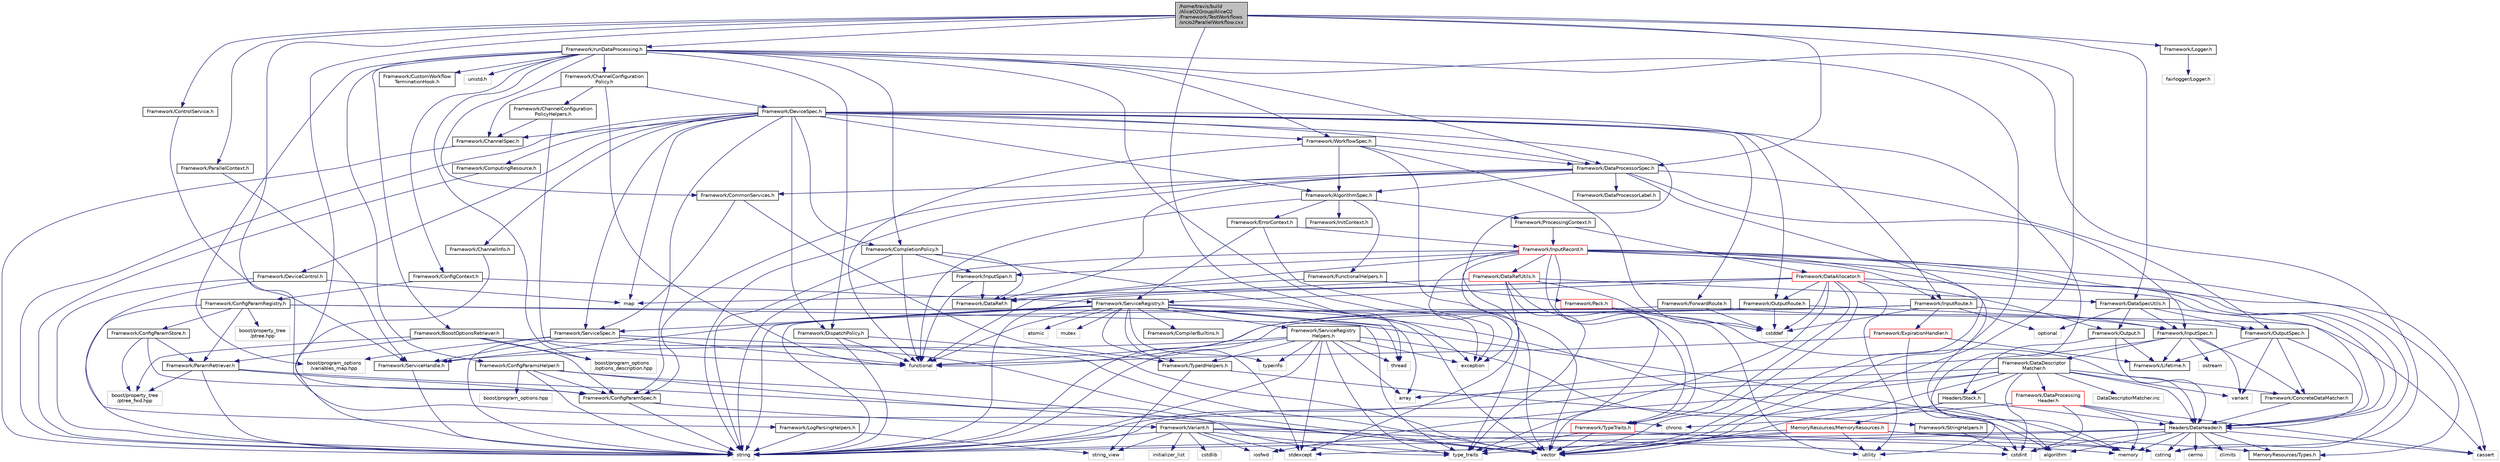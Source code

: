 digraph "/home/travis/build/AliceO2Group/AliceO2/Framework/TestWorkflows/src/o2ParallelWorkflow.cxx"
{
 // INTERACTIVE_SVG=YES
  bgcolor="transparent";
  edge [fontname="Helvetica",fontsize="10",labelfontname="Helvetica",labelfontsize="10"];
  node [fontname="Helvetica",fontsize="10",shape=record];
  Node0 [label="/home/travis/build\l/AliceO2Group/AliceO2\l/Framework/TestWorkflows\l/src/o2ParallelWorkflow.cxx",height=0.2,width=0.4,color="black", fillcolor="grey75", style="filled", fontcolor="black"];
  Node0 -> Node1 [color="midnightblue",fontsize="10",style="solid",fontname="Helvetica"];
  Node1 [label="Framework/ConfigParamSpec.h",height=0.2,width=0.4,color="black",URL="$d0/d1c/ConfigParamSpec_8h.html"];
  Node1 -> Node2 [color="midnightblue",fontsize="10",style="solid",fontname="Helvetica"];
  Node2 [label="Framework/Variant.h",height=0.2,width=0.4,color="black",URL="$de/d56/Variant_8h.html"];
  Node2 -> Node3 [color="midnightblue",fontsize="10",style="solid",fontname="Helvetica"];
  Node3 [label="type_traits",height=0.2,width=0.4,color="grey75"];
  Node2 -> Node4 [color="midnightblue",fontsize="10",style="solid",fontname="Helvetica"];
  Node4 [label="cstring",height=0.2,width=0.4,color="grey75"];
  Node2 -> Node5 [color="midnightblue",fontsize="10",style="solid",fontname="Helvetica"];
  Node5 [label="cstdint",height=0.2,width=0.4,color="grey75"];
  Node2 -> Node6 [color="midnightblue",fontsize="10",style="solid",fontname="Helvetica"];
  Node6 [label="cstdlib",height=0.2,width=0.4,color="grey75"];
  Node2 -> Node7 [color="midnightblue",fontsize="10",style="solid",fontname="Helvetica"];
  Node7 [label="stdexcept",height=0.2,width=0.4,color="grey75"];
  Node2 -> Node8 [color="midnightblue",fontsize="10",style="solid",fontname="Helvetica"];
  Node8 [label="iosfwd",height=0.2,width=0.4,color="grey75"];
  Node2 -> Node9 [color="midnightblue",fontsize="10",style="solid",fontname="Helvetica"];
  Node9 [label="initializer_list",height=0.2,width=0.4,color="grey75"];
  Node2 -> Node10 [color="midnightblue",fontsize="10",style="solid",fontname="Helvetica"];
  Node10 [label="string_view",height=0.2,width=0.4,color="grey75"];
  Node2 -> Node11 [color="midnightblue",fontsize="10",style="solid",fontname="Helvetica"];
  Node11 [label="string",height=0.2,width=0.4,color="grey75"];
  Node1 -> Node11 [color="midnightblue",fontsize="10",style="solid",fontname="Helvetica"];
  Node0 -> Node12 [color="midnightblue",fontsize="10",style="solid",fontname="Helvetica"];
  Node12 [label="chrono",height=0.2,width=0.4,color="grey75"];
  Node0 -> Node13 [color="midnightblue",fontsize="10",style="solid",fontname="Helvetica"];
  Node13 [label="thread",height=0.2,width=0.4,color="grey75"];
  Node0 -> Node14 [color="midnightblue",fontsize="10",style="solid",fontname="Helvetica"];
  Node14 [label="vector",height=0.2,width=0.4,color="grey75"];
  Node0 -> Node15 [color="midnightblue",fontsize="10",style="solid",fontname="Helvetica"];
  Node15 [label="Framework/runDataProcessing.h",height=0.2,width=0.4,color="black",URL="$db/dd0/runDataProcessing_8h.html"];
  Node15 -> Node16 [color="midnightblue",fontsize="10",style="solid",fontname="Helvetica"];
  Node16 [label="Framework/ChannelConfiguration\lPolicy.h",height=0.2,width=0.4,color="black",URL="$dd/d0f/ChannelConfigurationPolicy_8h.html"];
  Node16 -> Node17 [color="midnightblue",fontsize="10",style="solid",fontname="Helvetica"];
  Node17 [label="Framework/ChannelConfiguration\lPolicyHelpers.h",height=0.2,width=0.4,color="black",URL="$d6/d05/ChannelConfigurationPolicyHelpers_8h.html"];
  Node17 -> Node18 [color="midnightblue",fontsize="10",style="solid",fontname="Helvetica"];
  Node18 [label="Framework/ChannelSpec.h",height=0.2,width=0.4,color="black",URL="$d6/d72/ChannelSpec_8h.html"];
  Node18 -> Node11 [color="midnightblue",fontsize="10",style="solid",fontname="Helvetica"];
  Node17 -> Node19 [color="midnightblue",fontsize="10",style="solid",fontname="Helvetica"];
  Node19 [label="functional",height=0.2,width=0.4,color="grey75"];
  Node16 -> Node18 [color="midnightblue",fontsize="10",style="solid",fontname="Helvetica"];
  Node16 -> Node20 [color="midnightblue",fontsize="10",style="solid",fontname="Helvetica"];
  Node20 [label="Framework/DeviceSpec.h",height=0.2,width=0.4,color="black",URL="$df/de8/DeviceSpec_8h.html"];
  Node20 -> Node21 [color="midnightblue",fontsize="10",style="solid",fontname="Helvetica"];
  Node21 [label="Framework/WorkflowSpec.h",height=0.2,width=0.4,color="black",URL="$df/da1/WorkflowSpec_8h.html"];
  Node21 -> Node22 [color="midnightblue",fontsize="10",style="solid",fontname="Helvetica"];
  Node22 [label="Framework/DataProcessorSpec.h",height=0.2,width=0.4,color="black",URL="$d0/df4/DataProcessorSpec_8h.html"];
  Node22 -> Node23 [color="midnightblue",fontsize="10",style="solid",fontname="Helvetica"];
  Node23 [label="Framework/AlgorithmSpec.h",height=0.2,width=0.4,color="black",URL="$d0/d14/AlgorithmSpec_8h.html"];
  Node23 -> Node24 [color="midnightblue",fontsize="10",style="solid",fontname="Helvetica"];
  Node24 [label="Framework/ProcessingContext.h",height=0.2,width=0.4,color="black",URL="$de/d6a/ProcessingContext_8h.html"];
  Node24 -> Node25 [color="midnightblue",fontsize="10",style="solid",fontname="Helvetica"];
  Node25 [label="Framework/InputRecord.h",height=0.2,width=0.4,color="red",URL="$d6/d5c/InputRecord_8h.html"];
  Node25 -> Node26 [color="midnightblue",fontsize="10",style="solid",fontname="Helvetica"];
  Node26 [label="Framework/DataRef.h",height=0.2,width=0.4,color="black",URL="$d5/dfb/DataRef_8h.html"];
  Node25 -> Node27 [color="midnightblue",fontsize="10",style="solid",fontname="Helvetica"];
  Node27 [label="Framework/DataRefUtils.h",height=0.2,width=0.4,color="red",URL="$d5/db8/DataRefUtils_8h.html"];
  Node27 -> Node26 [color="midnightblue",fontsize="10",style="solid",fontname="Helvetica"];
  Node27 -> Node61 [color="midnightblue",fontsize="10",style="solid",fontname="Helvetica"];
  Node61 [label="Framework/DataSpecUtils.h",height=0.2,width=0.4,color="black",URL="$d6/d68/DataSpecUtils_8h.html"];
  Node61 -> Node62 [color="midnightblue",fontsize="10",style="solid",fontname="Helvetica"];
  Node62 [label="Framework/OutputSpec.h",height=0.2,width=0.4,color="black",URL="$db/d2d/OutputSpec_8h.html"];
  Node62 -> Node63 [color="midnightblue",fontsize="10",style="solid",fontname="Helvetica"];
  Node63 [label="Headers/DataHeader.h",height=0.2,width=0.4,color="black",URL="$dc/dcd/DataHeader_8h.html"];
  Node63 -> Node5 [color="midnightblue",fontsize="10",style="solid",fontname="Helvetica"];
  Node63 -> Node37 [color="midnightblue",fontsize="10",style="solid",fontname="Helvetica"];
  Node37 [label="memory",height=0.2,width=0.4,color="grey75"];
  Node63 -> Node64 [color="midnightblue",fontsize="10",style="solid",fontname="Helvetica"];
  Node64 [label="cassert",height=0.2,width=0.4,color="grey75"];
  Node63 -> Node4 [color="midnightblue",fontsize="10",style="solid",fontname="Helvetica"];
  Node63 -> Node65 [color="midnightblue",fontsize="10",style="solid",fontname="Helvetica"];
  Node65 [label="algorithm",height=0.2,width=0.4,color="grey75"];
  Node63 -> Node7 [color="midnightblue",fontsize="10",style="solid",fontname="Helvetica"];
  Node63 -> Node11 [color="midnightblue",fontsize="10",style="solid",fontname="Helvetica"];
  Node63 -> Node66 [color="midnightblue",fontsize="10",style="solid",fontname="Helvetica"];
  Node66 [label="climits",height=0.2,width=0.4,color="grey75"];
  Node63 -> Node39 [color="midnightblue",fontsize="10",style="solid",fontname="Helvetica"];
  Node39 [label="MemoryResources/Types.h",height=0.2,width=0.4,color="black",URL="$d7/df8/Types_8h.html"];
  Node63 -> Node67 [color="midnightblue",fontsize="10",style="solid",fontname="Helvetica"];
  Node67 [label="cerrno",height=0.2,width=0.4,color="grey75"];
  Node62 -> Node68 [color="midnightblue",fontsize="10",style="solid",fontname="Helvetica"];
  Node68 [label="Framework/Lifetime.h",height=0.2,width=0.4,color="black",URL="$dc/dca/Lifetime_8h.html"];
  Node62 -> Node69 [color="midnightblue",fontsize="10",style="solid",fontname="Helvetica"];
  Node69 [label="Framework/ConcreteDataMatcher.h",height=0.2,width=0.4,color="black",URL="$d0/d1b/ConcreteDataMatcher_8h.html"];
  Node69 -> Node63 [color="midnightblue",fontsize="10",style="solid",fontname="Helvetica"];
  Node62 -> Node70 [color="midnightblue",fontsize="10",style="solid",fontname="Helvetica"];
  Node70 [label="variant",height=0.2,width=0.4,color="grey75"];
  Node61 -> Node71 [color="midnightblue",fontsize="10",style="solid",fontname="Helvetica"];
  Node71 [label="Framework/InputSpec.h",height=0.2,width=0.4,color="black",URL="$d5/d3f/InputSpec_8h.html"];
  Node71 -> Node68 [color="midnightblue",fontsize="10",style="solid",fontname="Helvetica"];
  Node71 -> Node69 [color="midnightblue",fontsize="10",style="solid",fontname="Helvetica"];
  Node71 -> Node72 [color="midnightblue",fontsize="10",style="solid",fontname="Helvetica"];
  Node72 [label="Framework/DataDescriptor\lMatcher.h",height=0.2,width=0.4,color="black",URL="$d3/da3/DataDescriptorMatcher_8h.html"];
  Node72 -> Node69 [color="midnightblue",fontsize="10",style="solid",fontname="Helvetica"];
  Node72 -> Node73 [color="midnightblue",fontsize="10",style="solid",fontname="Helvetica"];
  Node73 [label="Framework/DataProcessing\lHeader.h",height=0.2,width=0.4,color="red",URL="$d6/dc9/DataProcessingHeader_8h.html"];
  Node73 -> Node63 [color="midnightblue",fontsize="10",style="solid",fontname="Helvetica"];
  Node73 -> Node5 [color="midnightblue",fontsize="10",style="solid",fontname="Helvetica"];
  Node73 -> Node37 [color="midnightblue",fontsize="10",style="solid",fontname="Helvetica"];
  Node73 -> Node64 [color="midnightblue",fontsize="10",style="solid",fontname="Helvetica"];
  Node73 -> Node12 [color="midnightblue",fontsize="10",style="solid",fontname="Helvetica"];
  Node72 -> Node63 [color="midnightblue",fontsize="10",style="solid",fontname="Helvetica"];
  Node72 -> Node75 [color="midnightblue",fontsize="10",style="solid",fontname="Helvetica"];
  Node75 [label="Headers/Stack.h",height=0.2,width=0.4,color="black",URL="$d4/d00/Headers_2include_2Headers_2Stack_8h.html"];
  Node75 -> Node76 [color="midnightblue",fontsize="10",style="solid",fontname="Helvetica"];
  Node76 [label="MemoryResources/MemoryResources.h",height=0.2,width=0.4,color="red",URL="$dc/d03/MemoryResources_8h.html"];
  Node76 -> Node4 [color="midnightblue",fontsize="10",style="solid",fontname="Helvetica"];
  Node76 -> Node11 [color="midnightblue",fontsize="10",style="solid",fontname="Helvetica"];
  Node76 -> Node3 [color="midnightblue",fontsize="10",style="solid",fontname="Helvetica"];
  Node76 -> Node48 [color="midnightblue",fontsize="10",style="solid",fontname="Helvetica"];
  Node48 [label="utility",height=0.2,width=0.4,color="grey75"];
  Node76 -> Node14 [color="midnightblue",fontsize="10",style="solid",fontname="Helvetica"];
  Node76 -> Node39 [color="midnightblue",fontsize="10",style="solid",fontname="Helvetica"];
  Node75 -> Node63 [color="midnightblue",fontsize="10",style="solid",fontname="Helvetica"];
  Node72 -> Node49 [color="midnightblue",fontsize="10",style="solid",fontname="Helvetica"];
  Node49 [label="array",height=0.2,width=0.4,color="grey75"];
  Node72 -> Node5 [color="midnightblue",fontsize="10",style="solid",fontname="Helvetica"];
  Node72 -> Node8 [color="midnightblue",fontsize="10",style="solid",fontname="Helvetica"];
  Node72 -> Node11 [color="midnightblue",fontsize="10",style="solid",fontname="Helvetica"];
  Node72 -> Node70 [color="midnightblue",fontsize="10",style="solid",fontname="Helvetica"];
  Node72 -> Node14 [color="midnightblue",fontsize="10",style="solid",fontname="Helvetica"];
  Node72 -> Node86 [color="midnightblue",fontsize="10",style="solid",fontname="Helvetica"];
  Node86 [label="DataDescriptorMatcher.inc",height=0.2,width=0.4,color="grey75"];
  Node71 -> Node11 [color="midnightblue",fontsize="10",style="solid",fontname="Helvetica"];
  Node71 -> Node87 [color="midnightblue",fontsize="10",style="solid",fontname="Helvetica"];
  Node87 [label="ostream",height=0.2,width=0.4,color="grey75"];
  Node71 -> Node70 [color="midnightblue",fontsize="10",style="solid",fontname="Helvetica"];
  Node61 -> Node63 [color="midnightblue",fontsize="10",style="solid",fontname="Helvetica"];
  Node61 -> Node88 [color="midnightblue",fontsize="10",style="solid",fontname="Helvetica"];
  Node88 [label="Framework/Output.h",height=0.2,width=0.4,color="black",URL="$d3/ddf/Output_8h.html"];
  Node88 -> Node63 [color="midnightblue",fontsize="10",style="solid",fontname="Helvetica"];
  Node88 -> Node68 [color="midnightblue",fontsize="10",style="solid",fontname="Helvetica"];
  Node88 -> Node75 [color="midnightblue",fontsize="10",style="solid",fontname="Helvetica"];
  Node61 -> Node89 [color="midnightblue",fontsize="10",style="solid",fontname="Helvetica"];
  Node89 [label="optional",height=0.2,width=0.4,color="grey75"];
  Node27 -> Node42 [color="midnightblue",fontsize="10",style="solid",fontname="Helvetica"];
  Node42 [label="Framework/TypeTraits.h",height=0.2,width=0.4,color="red",URL="$d0/d95/TypeTraits_8h.html"];
  Node42 -> Node3 [color="midnightblue",fontsize="10",style="solid",fontname="Helvetica"];
  Node42 -> Node14 [color="midnightblue",fontsize="10",style="solid",fontname="Helvetica"];
  Node42 -> Node37 [color="midnightblue",fontsize="10",style="solid",fontname="Helvetica"];
  Node27 -> Node63 [color="midnightblue",fontsize="10",style="solid",fontname="Helvetica"];
  Node27 -> Node7 [color="midnightblue",fontsize="10",style="solid",fontname="Helvetica"];
  Node27 -> Node3 [color="midnightblue",fontsize="10",style="solid",fontname="Helvetica"];
  Node25 -> Node92 [color="midnightblue",fontsize="10",style="solid",fontname="Helvetica"];
  Node92 [label="Framework/InputRoute.h",height=0.2,width=0.4,color="black",URL="$d5/d19/InputRoute_8h.html"];
  Node92 -> Node93 [color="midnightblue",fontsize="10",style="solid",fontname="Helvetica"];
  Node93 [label="Framework/ExpirationHandler.h",height=0.2,width=0.4,color="red",URL="$d2/dd9/ExpirationHandler_8h.html"];
  Node93 -> Node68 [color="midnightblue",fontsize="10",style="solid",fontname="Helvetica"];
  Node93 -> Node5 [color="midnightblue",fontsize="10",style="solid",fontname="Helvetica"];
  Node93 -> Node19 [color="midnightblue",fontsize="10",style="solid",fontname="Helvetica"];
  Node92 -> Node71 [color="midnightblue",fontsize="10",style="solid",fontname="Helvetica"];
  Node92 -> Node95 [color="midnightblue",fontsize="10",style="solid",fontname="Helvetica"];
  Node95 [label="cstddef",height=0.2,width=0.4,color="grey75"];
  Node92 -> Node11 [color="midnightblue",fontsize="10",style="solid",fontname="Helvetica"];
  Node92 -> Node19 [color="midnightblue",fontsize="10",style="solid",fontname="Helvetica"];
  Node92 -> Node89 [color="midnightblue",fontsize="10",style="solid",fontname="Helvetica"];
  Node25 -> Node42 [color="midnightblue",fontsize="10",style="solid",fontname="Helvetica"];
  Node25 -> Node96 [color="midnightblue",fontsize="10",style="solid",fontname="Helvetica"];
  Node96 [label="Framework/InputSpan.h",height=0.2,width=0.4,color="black",URL="$da/d0f/InputSpan_8h.html"];
  Node96 -> Node26 [color="midnightblue",fontsize="10",style="solid",fontname="Helvetica"];
  Node96 -> Node19 [color="midnightblue",fontsize="10",style="solid",fontname="Helvetica"];
  Node25 -> Node39 [color="midnightblue",fontsize="10",style="solid",fontname="Helvetica"];
  Node25 -> Node63 [color="midnightblue",fontsize="10",style="solid",fontname="Helvetica"];
  Node25 -> Node11 [color="midnightblue",fontsize="10",style="solid",fontname="Helvetica"];
  Node25 -> Node14 [color="midnightblue",fontsize="10",style="solid",fontname="Helvetica"];
  Node25 -> Node4 [color="midnightblue",fontsize="10",style="solid",fontname="Helvetica"];
  Node25 -> Node64 [color="midnightblue",fontsize="10",style="solid",fontname="Helvetica"];
  Node25 -> Node99 [color="midnightblue",fontsize="10",style="solid",fontname="Helvetica"];
  Node99 [label="exception",height=0.2,width=0.4,color="grey75"];
  Node25 -> Node37 [color="midnightblue",fontsize="10",style="solid",fontname="Helvetica"];
  Node25 -> Node3 [color="midnightblue",fontsize="10",style="solid",fontname="Helvetica"];
  Node24 -> Node100 [color="midnightblue",fontsize="10",style="solid",fontname="Helvetica"];
  Node100 [label="Framework/DataAllocator.h",height=0.2,width=0.4,color="red",URL="$d1/d28/DataAllocator_8h.html"];
  Node100 -> Node88 [color="midnightblue",fontsize="10",style="solid",fontname="Helvetica"];
  Node100 -> Node110 [color="midnightblue",fontsize="10",style="solid",fontname="Helvetica"];
  Node110 [label="Framework/OutputRoute.h",height=0.2,width=0.4,color="black",URL="$d6/df4/OutputRoute_8h.html"];
  Node110 -> Node62 [color="midnightblue",fontsize="10",style="solid",fontname="Helvetica"];
  Node110 -> Node95 [color="midnightblue",fontsize="10",style="solid",fontname="Helvetica"];
  Node110 -> Node11 [color="midnightblue",fontsize="10",style="solid",fontname="Helvetica"];
  Node100 -> Node42 [color="midnightblue",fontsize="10",style="solid",fontname="Helvetica"];
  Node100 -> Node113 [color="midnightblue",fontsize="10",style="solid",fontname="Helvetica"];
  Node113 [label="Framework/ServiceRegistry.h",height=0.2,width=0.4,color="black",URL="$d8/d17/ServiceRegistry_8h.html"];
  Node113 -> Node114 [color="midnightblue",fontsize="10",style="solid",fontname="Helvetica"];
  Node114 [label="Framework/ServiceHandle.h",height=0.2,width=0.4,color="black",URL="$d3/d28/ServiceHandle_8h.html"];
  Node114 -> Node11 [color="midnightblue",fontsize="10",style="solid",fontname="Helvetica"];
  Node113 -> Node115 [color="midnightblue",fontsize="10",style="solid",fontname="Helvetica"];
  Node115 [label="Framework/ServiceSpec.h",height=0.2,width=0.4,color="black",URL="$d4/d61/ServiceSpec_8h.html"];
  Node115 -> Node114 [color="midnightblue",fontsize="10",style="solid",fontname="Helvetica"];
  Node115 -> Node19 [color="midnightblue",fontsize="10",style="solid",fontname="Helvetica"];
  Node115 -> Node11 [color="midnightblue",fontsize="10",style="solid",fontname="Helvetica"];
  Node115 -> Node14 [color="midnightblue",fontsize="10",style="solid",fontname="Helvetica"];
  Node115 -> Node116 [color="midnightblue",fontsize="10",style="solid",fontname="Helvetica"];
  Node116 [label="boost/program_options\l/variables_map.hpp",height=0.2,width=0.4,color="grey75"];
  Node113 -> Node117 [color="midnightblue",fontsize="10",style="solid",fontname="Helvetica"];
  Node117 [label="Framework/ServiceRegistry\lHelpers.h",height=0.2,width=0.4,color="black",URL="$d0/d6d/ServiceRegistryHelpers_8h.html"];
  Node117 -> Node114 [color="midnightblue",fontsize="10",style="solid",fontname="Helvetica"];
  Node117 -> Node118 [color="midnightblue",fontsize="10",style="solid",fontname="Helvetica"];
  Node118 [label="Framework/TypeIdHelpers.h",height=0.2,width=0.4,color="black",URL="$d2/d9a/TypeIdHelpers_8h.html"];
  Node118 -> Node10 [color="midnightblue",fontsize="10",style="solid",fontname="Helvetica"];
  Node118 -> Node119 [color="midnightblue",fontsize="10",style="solid",fontname="Helvetica"];
  Node119 [label="Framework/StringHelpers.h",height=0.2,width=0.4,color="black",URL="$db/dff/StringHelpers_8h.html"];
  Node119 -> Node5 [color="midnightblue",fontsize="10",style="solid",fontname="Helvetica"];
  Node117 -> Node65 [color="midnightblue",fontsize="10",style="solid",fontname="Helvetica"];
  Node117 -> Node49 [color="midnightblue",fontsize="10",style="solid",fontname="Helvetica"];
  Node117 -> Node99 [color="midnightblue",fontsize="10",style="solid",fontname="Helvetica"];
  Node117 -> Node19 [color="midnightblue",fontsize="10",style="solid",fontname="Helvetica"];
  Node117 -> Node11 [color="midnightblue",fontsize="10",style="solid",fontname="Helvetica"];
  Node117 -> Node3 [color="midnightblue",fontsize="10",style="solid",fontname="Helvetica"];
  Node117 -> Node120 [color="midnightblue",fontsize="10",style="solid",fontname="Helvetica"];
  Node120 [label="typeinfo",height=0.2,width=0.4,color="grey75"];
  Node117 -> Node7 [color="midnightblue",fontsize="10",style="solid",fontname="Helvetica"];
  Node117 -> Node13 [color="midnightblue",fontsize="10",style="solid",fontname="Helvetica"];
  Node113 -> Node121 [color="midnightblue",fontsize="10",style="solid",fontname="Helvetica"];
  Node121 [label="Framework/CompilerBuiltins.h",height=0.2,width=0.4,color="black",URL="$d9/de8/CompilerBuiltins_8h.html"];
  Node113 -> Node118 [color="midnightblue",fontsize="10",style="solid",fontname="Helvetica"];
  Node113 -> Node65 [color="midnightblue",fontsize="10",style="solid",fontname="Helvetica"];
  Node113 -> Node49 [color="midnightblue",fontsize="10",style="solid",fontname="Helvetica"];
  Node113 -> Node99 [color="midnightblue",fontsize="10",style="solid",fontname="Helvetica"];
  Node113 -> Node19 [color="midnightblue",fontsize="10",style="solid",fontname="Helvetica"];
  Node113 -> Node11 [color="midnightblue",fontsize="10",style="solid",fontname="Helvetica"];
  Node113 -> Node3 [color="midnightblue",fontsize="10",style="solid",fontname="Helvetica"];
  Node113 -> Node120 [color="midnightblue",fontsize="10",style="solid",fontname="Helvetica"];
  Node113 -> Node7 [color="midnightblue",fontsize="10",style="solid",fontname="Helvetica"];
  Node113 -> Node13 [color="midnightblue",fontsize="10",style="solid",fontname="Helvetica"];
  Node113 -> Node122 [color="midnightblue",fontsize="10",style="solid",fontname="Helvetica"];
  Node122 [label="atomic",height=0.2,width=0.4,color="grey75"];
  Node113 -> Node38 [color="midnightblue",fontsize="10",style="solid",fontname="Helvetica"];
  Node38 [label="mutex",height=0.2,width=0.4,color="grey75"];
  Node100 -> Node63 [color="midnightblue",fontsize="10",style="solid",fontname="Helvetica"];
  Node100 -> Node14 [color="midnightblue",fontsize="10",style="solid",fontname="Helvetica"];
  Node100 -> Node51 [color="midnightblue",fontsize="10",style="solid",fontname="Helvetica"];
  Node51 [label="map",height=0.2,width=0.4,color="grey75"];
  Node100 -> Node11 [color="midnightblue",fontsize="10",style="solid",fontname="Helvetica"];
  Node100 -> Node48 [color="midnightblue",fontsize="10",style="solid",fontname="Helvetica"];
  Node100 -> Node3 [color="midnightblue",fontsize="10",style="solid",fontname="Helvetica"];
  Node100 -> Node95 [color="midnightblue",fontsize="10",style="solid",fontname="Helvetica"];
  Node23 -> Node123 [color="midnightblue",fontsize="10",style="solid",fontname="Helvetica"];
  Node123 [label="Framework/ErrorContext.h",height=0.2,width=0.4,color="black",URL="$d7/dad/ErrorContext_8h.html"];
  Node123 -> Node25 [color="midnightblue",fontsize="10",style="solid",fontname="Helvetica"];
  Node123 -> Node113 [color="midnightblue",fontsize="10",style="solid",fontname="Helvetica"];
  Node123 -> Node99 [color="midnightblue",fontsize="10",style="solid",fontname="Helvetica"];
  Node23 -> Node124 [color="midnightblue",fontsize="10",style="solid",fontname="Helvetica"];
  Node124 [label="Framework/InitContext.h",height=0.2,width=0.4,color="black",URL="$d4/d2b/InitContext_8h.html"];
  Node23 -> Node125 [color="midnightblue",fontsize="10",style="solid",fontname="Helvetica"];
  Node125 [label="Framework/FunctionalHelpers.h",height=0.2,width=0.4,color="black",URL="$de/d9b/FunctionalHelpers_8h.html"];
  Node125 -> Node126 [color="midnightblue",fontsize="10",style="solid",fontname="Helvetica"];
  Node126 [label="Framework/Pack.h",height=0.2,width=0.4,color="red",URL="$dd/dce/Pack_8h.html"];
  Node126 -> Node95 [color="midnightblue",fontsize="10",style="solid",fontname="Helvetica"];
  Node126 -> Node48 [color="midnightblue",fontsize="10",style="solid",fontname="Helvetica"];
  Node125 -> Node19 [color="midnightblue",fontsize="10",style="solid",fontname="Helvetica"];
  Node23 -> Node19 [color="midnightblue",fontsize="10",style="solid",fontname="Helvetica"];
  Node22 -> Node1 [color="midnightblue",fontsize="10",style="solid",fontname="Helvetica"];
  Node22 -> Node127 [color="midnightblue",fontsize="10",style="solid",fontname="Helvetica"];
  Node127 [label="Framework/DataProcessorLabel.h",height=0.2,width=0.4,color="black",URL="$d1/df2/DataProcessorLabel_8h.html"];
  Node22 -> Node26 [color="midnightblue",fontsize="10",style="solid",fontname="Helvetica"];
  Node22 -> Node71 [color="midnightblue",fontsize="10",style="solid",fontname="Helvetica"];
  Node22 -> Node62 [color="midnightblue",fontsize="10",style="solid",fontname="Helvetica"];
  Node22 -> Node128 [color="midnightblue",fontsize="10",style="solid",fontname="Helvetica"];
  Node128 [label="Framework/CommonServices.h",height=0.2,width=0.4,color="black",URL="$d8/d02/CommonServices_8h.html"];
  Node128 -> Node115 [color="midnightblue",fontsize="10",style="solid",fontname="Helvetica"];
  Node128 -> Node118 [color="midnightblue",fontsize="10",style="solid",fontname="Helvetica"];
  Node22 -> Node11 [color="midnightblue",fontsize="10",style="solid",fontname="Helvetica"];
  Node22 -> Node14 [color="midnightblue",fontsize="10",style="solid",fontname="Helvetica"];
  Node21 -> Node23 [color="midnightblue",fontsize="10",style="solid",fontname="Helvetica"];
  Node21 -> Node14 [color="midnightblue",fontsize="10",style="solid",fontname="Helvetica"];
  Node21 -> Node19 [color="midnightblue",fontsize="10",style="solid",fontname="Helvetica"];
  Node21 -> Node95 [color="midnightblue",fontsize="10",style="solid",fontname="Helvetica"];
  Node20 -> Node129 [color="midnightblue",fontsize="10",style="solid",fontname="Helvetica"];
  Node129 [label="Framework/ComputingResource.h",height=0.2,width=0.4,color="black",URL="$d8/d62/ComputingResource_8h.html"];
  Node129 -> Node11 [color="midnightblue",fontsize="10",style="solid",fontname="Helvetica"];
  Node20 -> Node22 [color="midnightblue",fontsize="10",style="solid",fontname="Helvetica"];
  Node20 -> Node18 [color="midnightblue",fontsize="10",style="solid",fontname="Helvetica"];
  Node20 -> Node130 [color="midnightblue",fontsize="10",style="solid",fontname="Helvetica"];
  Node130 [label="Framework/ChannelInfo.h",height=0.2,width=0.4,color="black",URL="$dd/de5/ChannelInfo_8h.html"];
  Node130 -> Node11 [color="midnightblue",fontsize="10",style="solid",fontname="Helvetica"];
  Node20 -> Node131 [color="midnightblue",fontsize="10",style="solid",fontname="Helvetica"];
  Node131 [label="Framework/DeviceControl.h",height=0.2,width=0.4,color="black",URL="$d2/d2c/DeviceControl_8h.html"];
  Node131 -> Node51 [color="midnightblue",fontsize="10",style="solid",fontname="Helvetica"];
  Node131 -> Node11 [color="midnightblue",fontsize="10",style="solid",fontname="Helvetica"];
  Node131 -> Node132 [color="midnightblue",fontsize="10",style="solid",fontname="Helvetica"];
  Node132 [label="Framework/LogParsingHelpers.h",height=0.2,width=0.4,color="black",URL="$d8/d4a/LogParsingHelpers_8h.html"];
  Node132 -> Node11 [color="midnightblue",fontsize="10",style="solid",fontname="Helvetica"];
  Node132 -> Node10 [color="midnightblue",fontsize="10",style="solid",fontname="Helvetica"];
  Node20 -> Node23 [color="midnightblue",fontsize="10",style="solid",fontname="Helvetica"];
  Node20 -> Node1 [color="midnightblue",fontsize="10",style="solid",fontname="Helvetica"];
  Node20 -> Node133 [color="midnightblue",fontsize="10",style="solid",fontname="Helvetica"];
  Node133 [label="Framework/ForwardRoute.h",height=0.2,width=0.4,color="black",URL="$d7/d12/ForwardRoute_8h.html"];
  Node133 -> Node71 [color="midnightblue",fontsize="10",style="solid",fontname="Helvetica"];
  Node133 -> Node95 [color="midnightblue",fontsize="10",style="solid",fontname="Helvetica"];
  Node133 -> Node11 [color="midnightblue",fontsize="10",style="solid",fontname="Helvetica"];
  Node20 -> Node92 [color="midnightblue",fontsize="10",style="solid",fontname="Helvetica"];
  Node20 -> Node110 [color="midnightblue",fontsize="10",style="solid",fontname="Helvetica"];
  Node20 -> Node134 [color="midnightblue",fontsize="10",style="solid",fontname="Helvetica"];
  Node134 [label="Framework/CompletionPolicy.h",height=0.2,width=0.4,color="black",URL="$df/dd6/CompletionPolicy_8h.html"];
  Node134 -> Node26 [color="midnightblue",fontsize="10",style="solid",fontname="Helvetica"];
  Node134 -> Node96 [color="midnightblue",fontsize="10",style="solid",fontname="Helvetica"];
  Node134 -> Node19 [color="midnightblue",fontsize="10",style="solid",fontname="Helvetica"];
  Node134 -> Node11 [color="midnightblue",fontsize="10",style="solid",fontname="Helvetica"];
  Node134 -> Node14 [color="midnightblue",fontsize="10",style="solid",fontname="Helvetica"];
  Node20 -> Node103 [color="midnightblue",fontsize="10",style="solid",fontname="Helvetica"];
  Node103 [label="Framework/DispatchPolicy.h",height=0.2,width=0.4,color="black",URL="$da/de6/DispatchPolicy_8h.html"];
  Node103 -> Node19 [color="midnightblue",fontsize="10",style="solid",fontname="Helvetica"];
  Node103 -> Node11 [color="midnightblue",fontsize="10",style="solid",fontname="Helvetica"];
  Node103 -> Node14 [color="midnightblue",fontsize="10",style="solid",fontname="Helvetica"];
  Node20 -> Node115 [color="midnightblue",fontsize="10",style="solid",fontname="Helvetica"];
  Node20 -> Node14 [color="midnightblue",fontsize="10",style="solid",fontname="Helvetica"];
  Node20 -> Node11 [color="midnightblue",fontsize="10",style="solid",fontname="Helvetica"];
  Node20 -> Node51 [color="midnightblue",fontsize="10",style="solid",fontname="Helvetica"];
  Node20 -> Node48 [color="midnightblue",fontsize="10",style="solid",fontname="Helvetica"];
  Node16 -> Node19 [color="midnightblue",fontsize="10",style="solid",fontname="Helvetica"];
  Node15 -> Node134 [color="midnightblue",fontsize="10",style="solid",fontname="Helvetica"];
  Node15 -> Node103 [color="midnightblue",fontsize="10",style="solid",fontname="Helvetica"];
  Node15 -> Node135 [color="midnightblue",fontsize="10",style="solid",fontname="Helvetica"];
  Node135 [label="Framework/ConfigParamsHelper.h",height=0.2,width=0.4,color="black",URL="$dd/d2b/ConfigParamsHelper_8h.html"];
  Node135 -> Node1 [color="midnightblue",fontsize="10",style="solid",fontname="Helvetica"];
  Node135 -> Node136 [color="midnightblue",fontsize="10",style="solid",fontname="Helvetica"];
  Node136 [label="boost/program_options.hpp",height=0.2,width=0.4,color="grey75"];
  Node135 -> Node11 [color="midnightblue",fontsize="10",style="solid",fontname="Helvetica"];
  Node135 -> Node14 [color="midnightblue",fontsize="10",style="solid",fontname="Helvetica"];
  Node135 -> Node3 [color="midnightblue",fontsize="10",style="solid",fontname="Helvetica"];
  Node15 -> Node22 [color="midnightblue",fontsize="10",style="solid",fontname="Helvetica"];
  Node15 -> Node21 [color="midnightblue",fontsize="10",style="solid",fontname="Helvetica"];
  Node15 -> Node137 [color="midnightblue",fontsize="10",style="solid",fontname="Helvetica"];
  Node137 [label="Framework/ConfigContext.h",height=0.2,width=0.4,color="black",URL="$d7/d2e/ConfigContext_8h.html"];
  Node137 -> Node138 [color="midnightblue",fontsize="10",style="solid",fontname="Helvetica"];
  Node138 [label="Framework/ConfigParamRegistry.h",height=0.2,width=0.4,color="black",URL="$de/dc6/ConfigParamRegistry_8h.html"];
  Node138 -> Node139 [color="midnightblue",fontsize="10",style="solid",fontname="Helvetica"];
  Node139 [label="Framework/ParamRetriever.h",height=0.2,width=0.4,color="black",URL="$df/d72/ParamRetriever_8h.html"];
  Node139 -> Node1 [color="midnightblue",fontsize="10",style="solid",fontname="Helvetica"];
  Node139 -> Node140 [color="midnightblue",fontsize="10",style="solid",fontname="Helvetica"];
  Node140 [label="boost/property_tree\l/ptree_fwd.hpp",height=0.2,width=0.4,color="grey75"];
  Node139 -> Node11 [color="midnightblue",fontsize="10",style="solid",fontname="Helvetica"];
  Node139 -> Node14 [color="midnightblue",fontsize="10",style="solid",fontname="Helvetica"];
  Node138 -> Node141 [color="midnightblue",fontsize="10",style="solid",fontname="Helvetica"];
  Node141 [label="Framework/ConfigParamStore.h",height=0.2,width=0.4,color="black",URL="$dd/daf/ConfigParamStore_8h.html"];
  Node141 -> Node139 [color="midnightblue",fontsize="10",style="solid",fontname="Helvetica"];
  Node141 -> Node1 [color="midnightblue",fontsize="10",style="solid",fontname="Helvetica"];
  Node141 -> Node140 [color="midnightblue",fontsize="10",style="solid",fontname="Helvetica"];
  Node138 -> Node142 [color="midnightblue",fontsize="10",style="solid",fontname="Helvetica"];
  Node142 [label="boost/property_tree\l/ptree.hpp",height=0.2,width=0.4,color="grey75"];
  Node138 -> Node37 [color="midnightblue",fontsize="10",style="solid",fontname="Helvetica"];
  Node138 -> Node11 [color="midnightblue",fontsize="10",style="solid",fontname="Helvetica"];
  Node138 -> Node64 [color="midnightblue",fontsize="10",style="solid",fontname="Helvetica"];
  Node137 -> Node113 [color="midnightblue",fontsize="10",style="solid",fontname="Helvetica"];
  Node15 -> Node143 [color="midnightblue",fontsize="10",style="solid",fontname="Helvetica"];
  Node143 [label="Framework/BoostOptionsRetriever.h",height=0.2,width=0.4,color="black",URL="$d3/d7e/BoostOptionsRetriever_8h.html"];
  Node143 -> Node1 [color="midnightblue",fontsize="10",style="solid",fontname="Helvetica"];
  Node143 -> Node139 [color="midnightblue",fontsize="10",style="solid",fontname="Helvetica"];
  Node143 -> Node140 [color="midnightblue",fontsize="10",style="solid",fontname="Helvetica"];
  Node143 -> Node144 [color="midnightblue",fontsize="10",style="solid",fontname="Helvetica"];
  Node144 [label="boost/program_options\l/options_description.hpp",height=0.2,width=0.4,color="grey75"];
  Node143 -> Node14 [color="midnightblue",fontsize="10",style="solid",fontname="Helvetica"];
  Node15 -> Node145 [color="midnightblue",fontsize="10",style="solid",fontname="Helvetica"];
  Node145 [label="Framework/CustomWorkflow\lTerminationHook.h",height=0.2,width=0.4,color="black",URL="$da/def/CustomWorkflowTerminationHook_8h.html"];
  Node15 -> Node128 [color="midnightblue",fontsize="10",style="solid",fontname="Helvetica"];
  Node15 -> Node144 [color="midnightblue",fontsize="10",style="solid",fontname="Helvetica"];
  Node15 -> Node116 [color="midnightblue",fontsize="10",style="solid",fontname="Helvetica"];
  Node15 -> Node146 [color="midnightblue",fontsize="10",style="solid",fontname="Helvetica"];
  Node146 [label="unistd.h",height=0.2,width=0.4,color="grey75"];
  Node15 -> Node14 [color="midnightblue",fontsize="10",style="solid",fontname="Helvetica"];
  Node15 -> Node4 [color="midnightblue",fontsize="10",style="solid",fontname="Helvetica"];
  Node15 -> Node99 [color="midnightblue",fontsize="10",style="solid",fontname="Helvetica"];
  Node0 -> Node22 [color="midnightblue",fontsize="10",style="solid",fontname="Helvetica"];
  Node0 -> Node61 [color="midnightblue",fontsize="10",style="solid",fontname="Helvetica"];
  Node0 -> Node147 [color="midnightblue",fontsize="10",style="solid",fontname="Helvetica"];
  Node147 [label="Framework/ParallelContext.h",height=0.2,width=0.4,color="black",URL="$d0/d16/ParallelContext_8h.html"];
  Node147 -> Node114 [color="midnightblue",fontsize="10",style="solid",fontname="Helvetica"];
  Node0 -> Node148 [color="midnightblue",fontsize="10",style="solid",fontname="Helvetica"];
  Node148 [label="Framework/ControlService.h",height=0.2,width=0.4,color="black",URL="$d2/d43/ControlService_8h.html"];
  Node148 -> Node114 [color="midnightblue",fontsize="10",style="solid",fontname="Helvetica"];
  Node0 -> Node149 [color="midnightblue",fontsize="10",style="solid",fontname="Helvetica"];
  Node149 [label="Framework/Logger.h",height=0.2,width=0.4,color="black",URL="$dd/da4/Logger_8h.html"];
  Node149 -> Node150 [color="midnightblue",fontsize="10",style="solid",fontname="Helvetica"];
  Node150 [label="fairlogger/Logger.h",height=0.2,width=0.4,color="grey75"];
}
